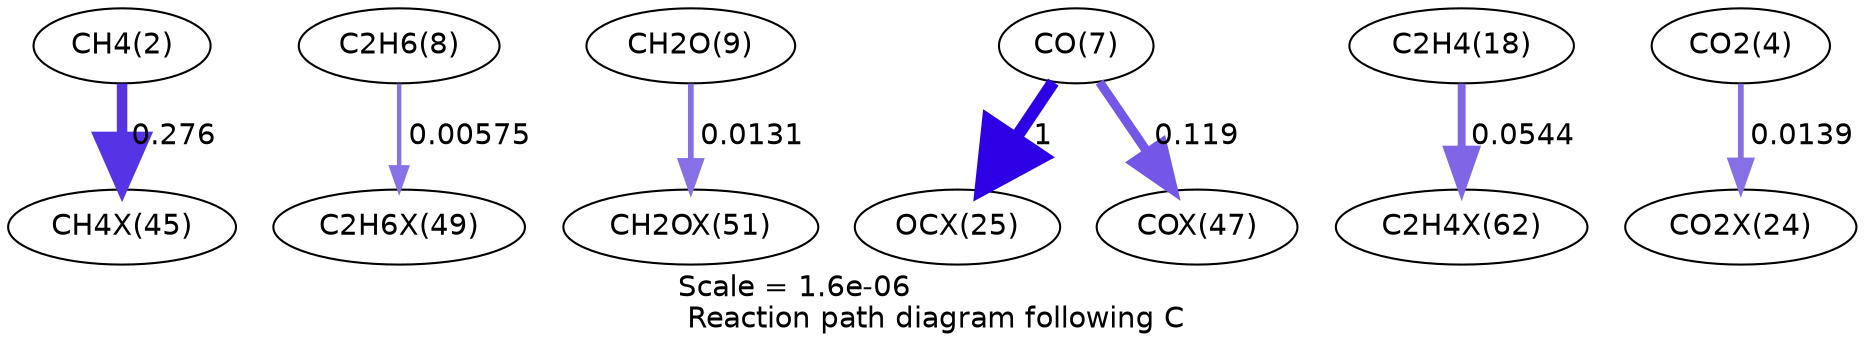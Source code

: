 digraph reaction_paths {
center=1;
s4 -> s56[fontname="Helvetica", penwidth=5.03, arrowsize=2.51, color="0.7, 0.776, 0.9"
, label=" 0.276"];
s10 -> s60[fontname="Helvetica", penwidth=2.11, arrowsize=1.05, color="0.7, 0.506, 0.9"
, label=" 0.00575"];
s11 -> s61[fontname="Helvetica", penwidth=2.73, arrowsize=1.36, color="0.7, 0.513, 0.9"
, label=" 0.0131"];
s9 -> s52[fontname="Helvetica", penwidth=6, arrowsize=3, color="0.7, 1.5, 0.9"
, label=" 1"];
s9 -> s58[fontname="Helvetica", penwidth=4.39, arrowsize=2.2, color="0.7, 0.619, 0.9"
, label=" 0.119"];
s20 -> s68[fontname="Helvetica", penwidth=3.8, arrowsize=1.9, color="0.7, 0.554, 0.9"
, label=" 0.0544"];
s6 -> s51[fontname="Helvetica", penwidth=2.77, arrowsize=1.38, color="0.7, 0.514, 0.9"
, label=" 0.0139"];
s4 [ fontname="Helvetica", label="CH4(2)"];
s6 [ fontname="Helvetica", label="CO2(4)"];
s9 [ fontname="Helvetica", label="CO(7)"];
s10 [ fontname="Helvetica", label="C2H6(8)"];
s11 [ fontname="Helvetica", label="CH2O(9)"];
s20 [ fontname="Helvetica", label="C2H4(18)"];
s51 [ fontname="Helvetica", label="CO2X(24)"];
s52 [ fontname="Helvetica", label="OCX(25)"];
s56 [ fontname="Helvetica", label="CH4X(45)"];
s58 [ fontname="Helvetica", label="COX(47)"];
s60 [ fontname="Helvetica", label="C2H6X(49)"];
s61 [ fontname="Helvetica", label="CH2OX(51)"];
s68 [ fontname="Helvetica", label="C2H4X(62)"];
 label = "Scale = 1.6e-06\l Reaction path diagram following C";
 fontname = "Helvetica";
}

